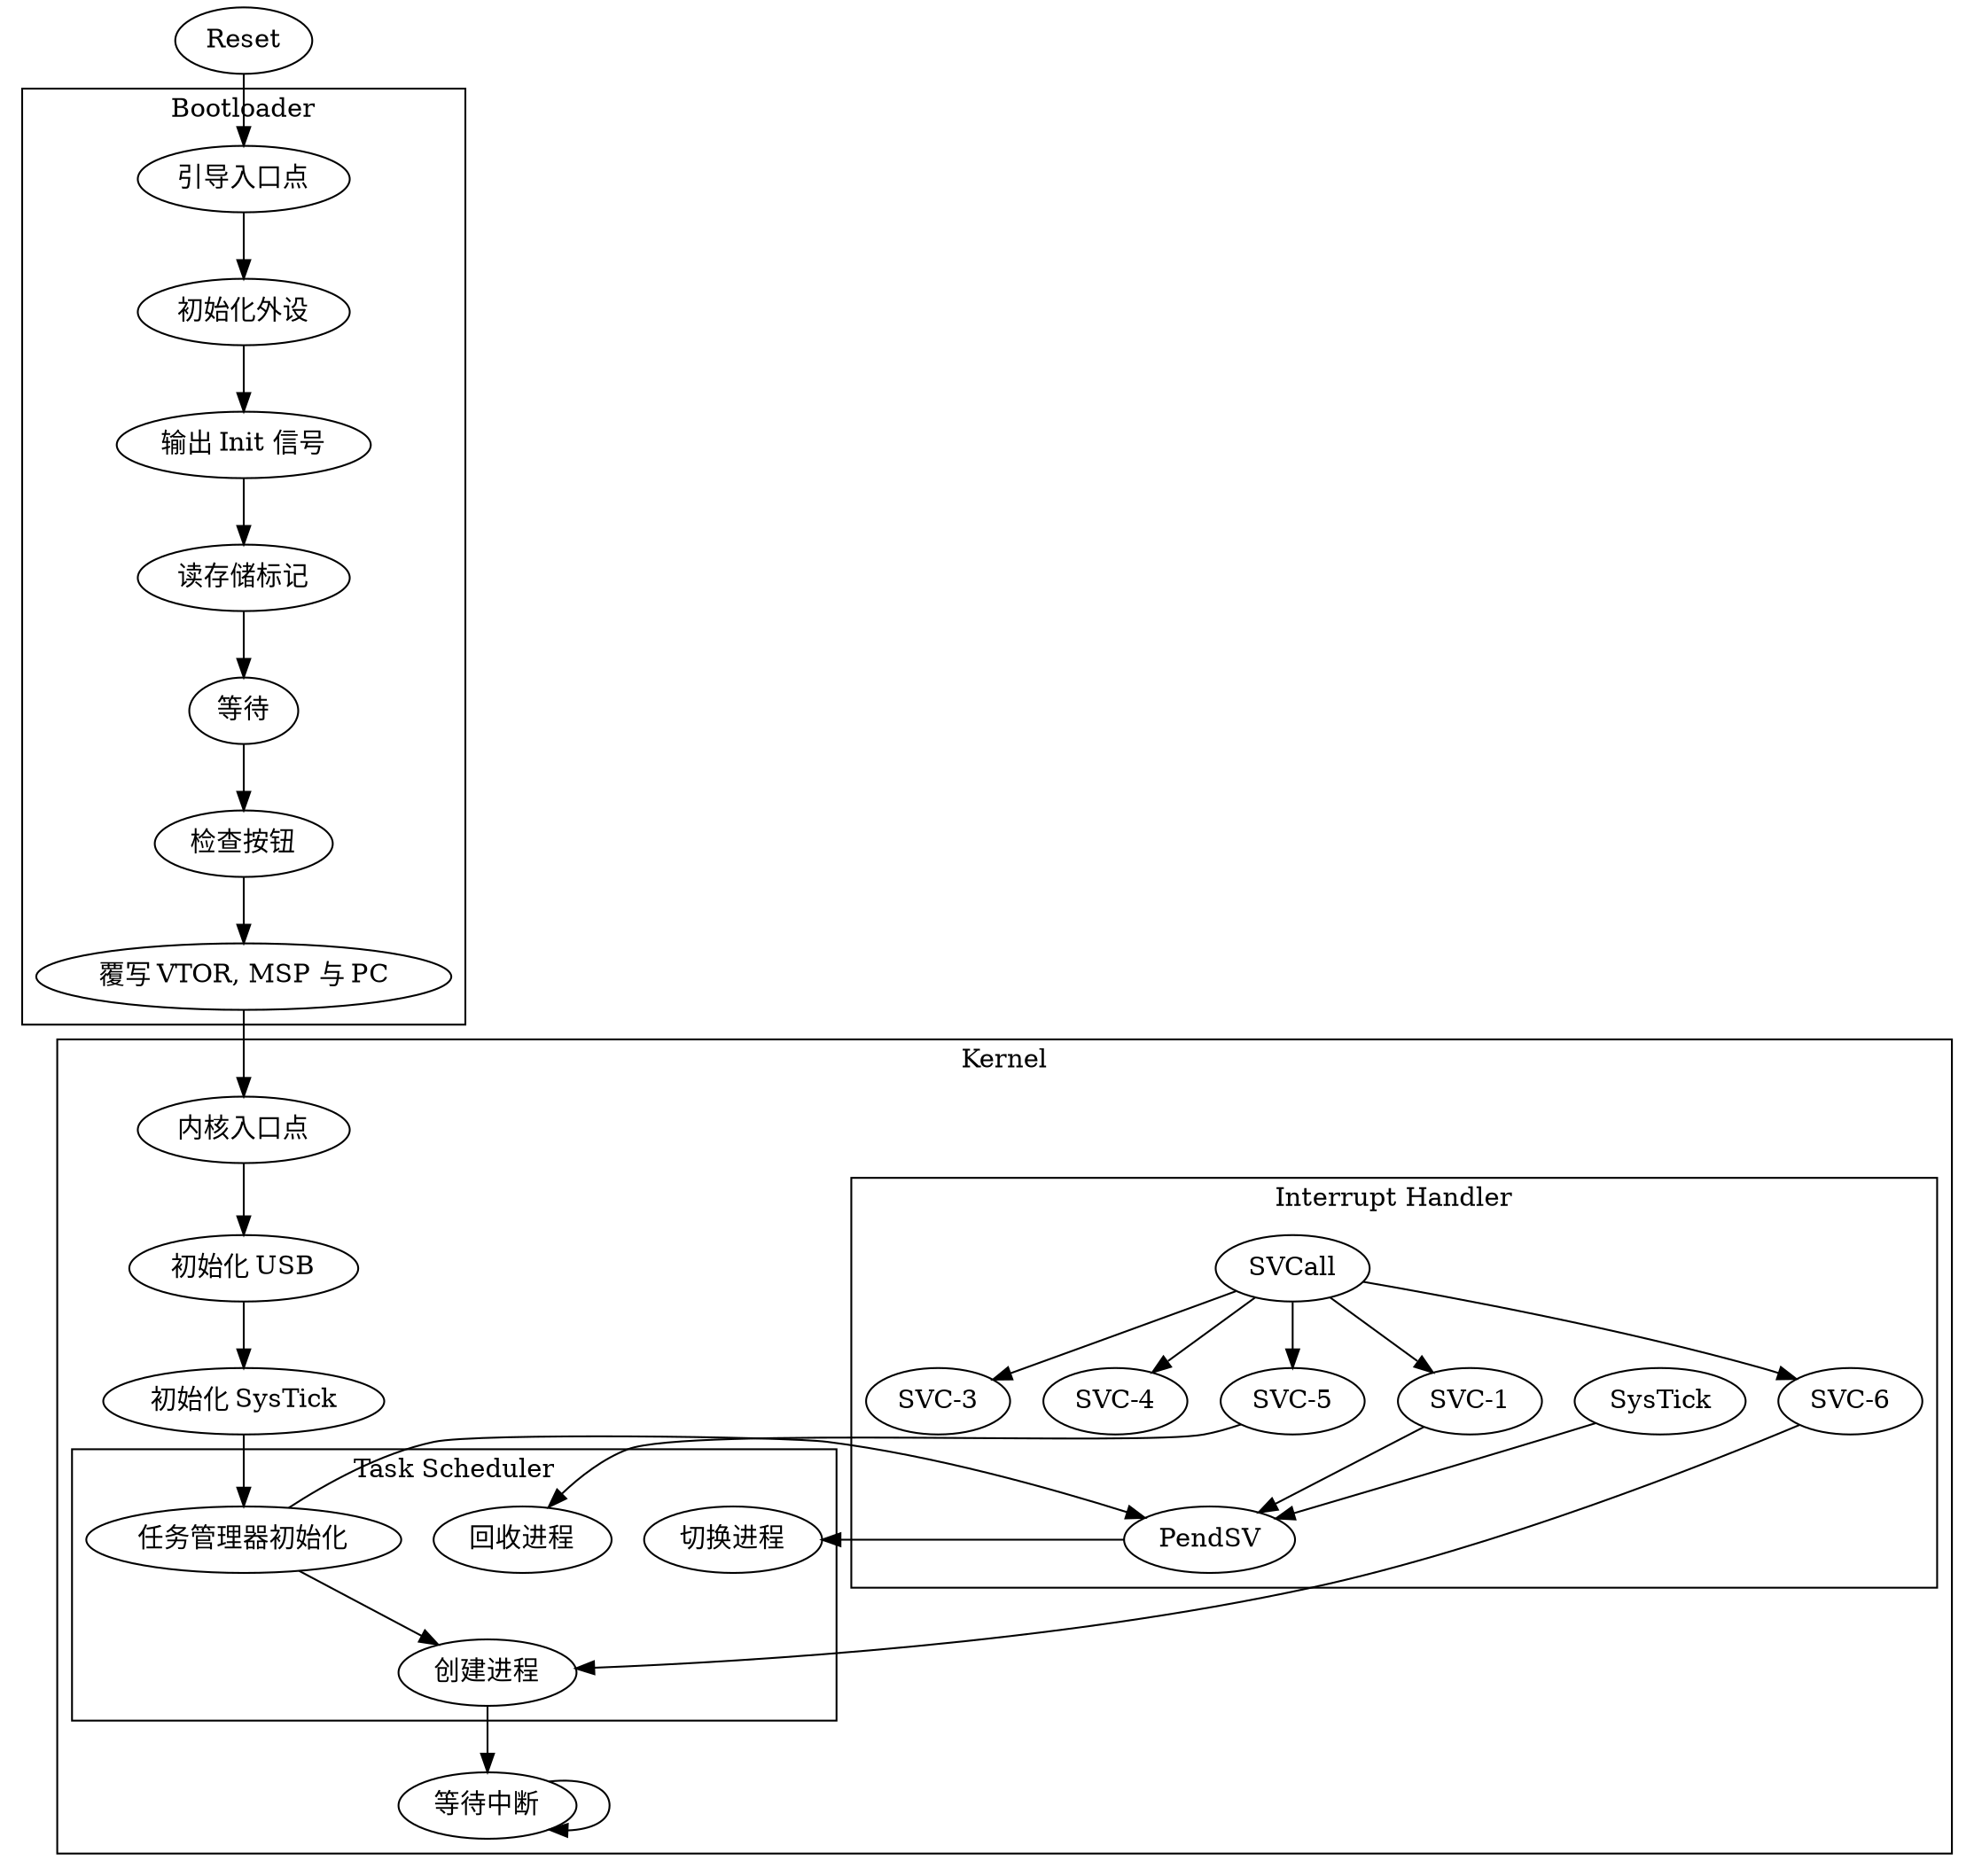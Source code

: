 digraph {

    subgraph cluster_bootloader {
        label = "Bootloader";

        引导入口点

        初始化外设

        "输出 Init 信号"

        读存储标记

        等待

        检查按钮

        "覆写 VTOR, MSP 与 PC"


    }

    subgraph cluster_kernel {
        label = "Kernel";

        内核入口点

        "初始化 USB"

        "初始化 SysTick"

        "等待中断"

        subgraph cluster_interrupt_handler {
            label = "Interrupt Handler";

            SysTick

            SVCall

            PendSV

            "SVC-1"
            "SVC-3"
            "SVC-4"
            "SVC-5"
            "SVC-6"
        }
        
        subgraph cluster_task_scheduler {
            label = "Task Scheduler";

            任务管理器初始化

            创建进程
            切换进程
            回收进程
        }

    }

    
    Reset

    Reset 
        -> 引导入口点 
        -> 初始化外设 
        -> "输出 Init 信号" 
        -> 读存储标记 
        -> 等待 
        -> 检查按钮 
        -> "覆写 VTOR, MSP 与 PC"
        -> 内核入口点
        -> "初始化 USB"
        -> "初始化 SysTick"
        -> 任务管理器初始化
        -> 创建进程
        -> 等待中断
        -> 等待中断

    任务管理器初始化
        -> PendSV
        -> 切换进程

    SysTick -> PendSV

    "SVC-1" -> PendSV

    SVCall -> { "SVC-1"
        "SVC-3"
        "SVC-4"
        "SVC-5"
        "SVC-6" 
    }

    "SVC-5" -> 回收进程
    "SVC-6" -> 创建进程



}

